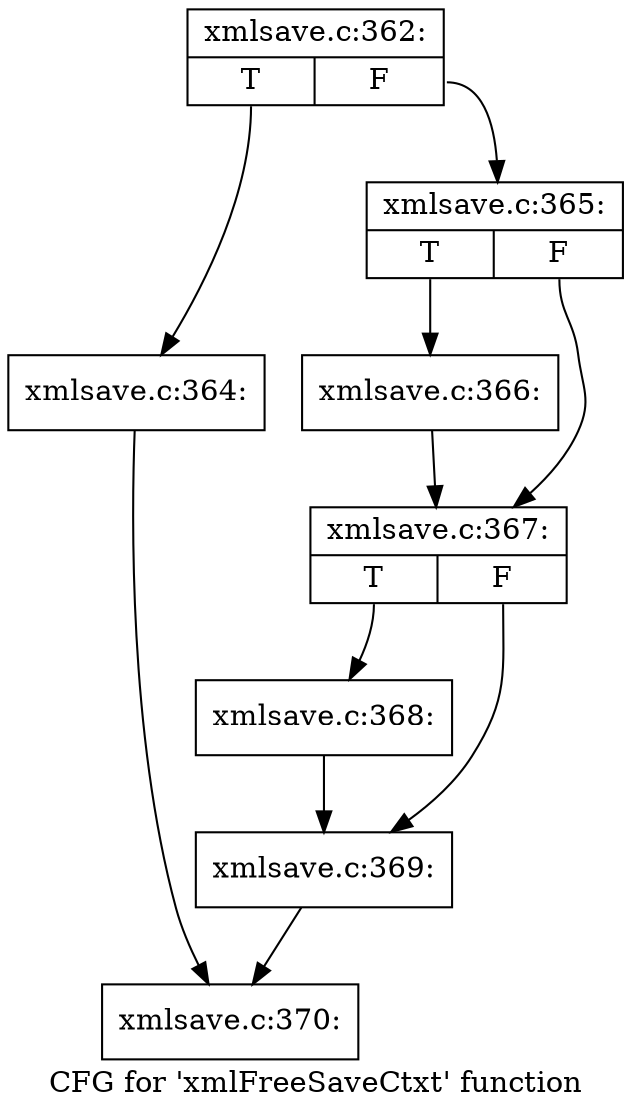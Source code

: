 digraph "CFG for 'xmlFreeSaveCtxt' function" {
	label="CFG for 'xmlFreeSaveCtxt' function";

	Node0x57b0400 [shape=record,label="{xmlsave.c:362:|{<s0>T|<s1>F}}"];
	Node0x57b0400:s0 -> Node0x57b5170;
	Node0x57b0400:s1 -> Node0x57b51c0;
	Node0x57b5170 [shape=record,label="{xmlsave.c:364:}"];
	Node0x57b5170 -> Node0x57b5230;
	Node0x57b51c0 [shape=record,label="{xmlsave.c:365:|{<s0>T|<s1>F}}"];
	Node0x57b51c0:s0 -> Node0x57b07f0;
	Node0x57b51c0:s1 -> Node0x57b0840;
	Node0x57b07f0 [shape=record,label="{xmlsave.c:366:}"];
	Node0x57b07f0 -> Node0x57b0840;
	Node0x57b0840 [shape=record,label="{xmlsave.c:367:|{<s0>T|<s1>F}}"];
	Node0x57b0840:s0 -> Node0x57b6190;
	Node0x57b0840:s1 -> Node0x57b61e0;
	Node0x57b6190 [shape=record,label="{xmlsave.c:368:}"];
	Node0x57b6190 -> Node0x57b61e0;
	Node0x57b61e0 [shape=record,label="{xmlsave.c:369:}"];
	Node0x57b61e0 -> Node0x57b5230;
	Node0x57b5230 [shape=record,label="{xmlsave.c:370:}"];
}
